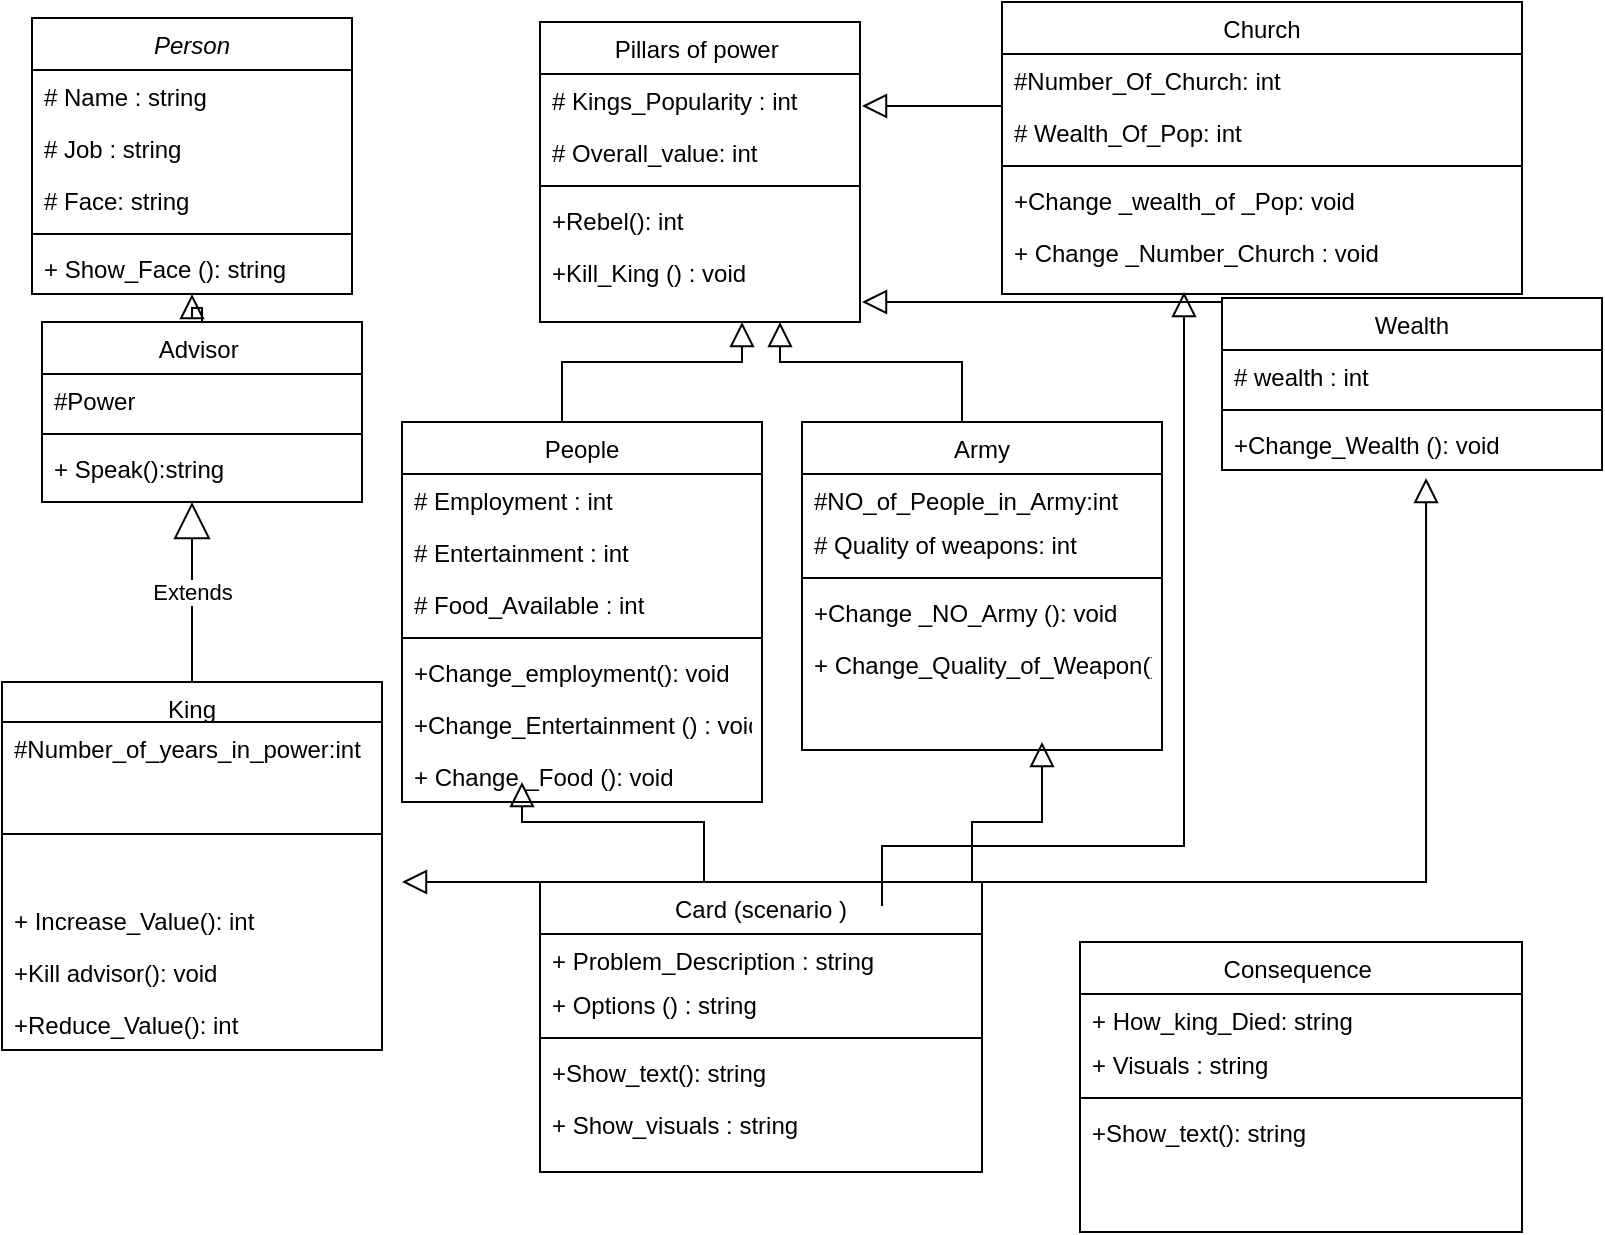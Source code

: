 <mxfile version="20.4.0" type="github">
  <diagram id="C5RBs43oDa-KdzZeNtuy" name="Page-1">
    <mxGraphModel dx="700" dy="504" grid="1" gridSize="10" guides="1" tooltips="1" connect="1" arrows="1" fold="1" page="1" pageScale="1" pageWidth="827" pageHeight="1169" math="0" shadow="0">
      <root>
        <mxCell id="WIyWlLk6GJQsqaUBKTNV-0" />
        <mxCell id="WIyWlLk6GJQsqaUBKTNV-1" parent="WIyWlLk6GJQsqaUBKTNV-0" />
        <mxCell id="zkfFHV4jXpPFQw0GAbJ--0" value="Person" style="swimlane;fontStyle=2;align=center;verticalAlign=top;childLayout=stackLayout;horizontal=1;startSize=26;horizontalStack=0;resizeParent=1;resizeLast=0;collapsible=1;marginBottom=0;rounded=0;shadow=0;strokeWidth=1;" parent="WIyWlLk6GJQsqaUBKTNV-1" vertex="1">
          <mxGeometry x="35" y="8" width="160" height="138" as="geometry">
            <mxRectangle x="220" y="120" width="160" height="26" as="alternateBounds" />
          </mxGeometry>
        </mxCell>
        <mxCell id="zkfFHV4jXpPFQw0GAbJ--1" value="# Name : string" style="text;align=left;verticalAlign=top;spacingLeft=4;spacingRight=4;overflow=hidden;rotatable=0;points=[[0,0.5],[1,0.5]];portConstraint=eastwest;" parent="zkfFHV4jXpPFQw0GAbJ--0" vertex="1">
          <mxGeometry y="26" width="160" height="26" as="geometry" />
        </mxCell>
        <mxCell id="0gX9VI83qNNXE-XUlRoy-7" value="# Job : string" style="text;align=left;verticalAlign=top;spacingLeft=4;spacingRight=4;overflow=hidden;rotatable=0;points=[[0,0.5],[1,0.5]];portConstraint=eastwest;" parent="zkfFHV4jXpPFQw0GAbJ--0" vertex="1">
          <mxGeometry y="52" width="160" height="26" as="geometry" />
        </mxCell>
        <mxCell id="0gX9VI83qNNXE-XUlRoy-6" value="# Face: string" style="text;align=left;verticalAlign=top;spacingLeft=4;spacingRight=4;overflow=hidden;rotatable=0;points=[[0,0.5],[1,0.5]];portConstraint=eastwest;" parent="zkfFHV4jXpPFQw0GAbJ--0" vertex="1">
          <mxGeometry y="78" width="160" height="26" as="geometry" />
        </mxCell>
        <mxCell id="zkfFHV4jXpPFQw0GAbJ--4" value="" style="line;html=1;strokeWidth=1;align=left;verticalAlign=middle;spacingTop=-1;spacingLeft=3;spacingRight=3;rotatable=0;labelPosition=right;points=[];portConstraint=eastwest;" parent="zkfFHV4jXpPFQw0GAbJ--0" vertex="1">
          <mxGeometry y="104" width="160" height="8" as="geometry" />
        </mxCell>
        <mxCell id="0gX9VI83qNNXE-XUlRoy-8" value="+ Show_Face (): string" style="text;align=left;verticalAlign=top;spacingLeft=4;spacingRight=4;overflow=hidden;rotatable=0;points=[[0,0.5],[1,0.5]];portConstraint=eastwest;" parent="zkfFHV4jXpPFQw0GAbJ--0" vertex="1">
          <mxGeometry y="112" width="160" height="26" as="geometry" />
        </mxCell>
        <mxCell id="zkfFHV4jXpPFQw0GAbJ--13" value="Advisor " style="swimlane;fontStyle=0;align=center;verticalAlign=top;childLayout=stackLayout;horizontal=1;startSize=26;horizontalStack=0;resizeParent=1;resizeLast=0;collapsible=1;marginBottom=0;rounded=0;shadow=0;strokeWidth=1;" parent="WIyWlLk6GJQsqaUBKTNV-1" vertex="1">
          <mxGeometry x="40" y="160" width="160" height="90" as="geometry">
            <mxRectangle x="340" y="380" width="170" height="26" as="alternateBounds" />
          </mxGeometry>
        </mxCell>
        <mxCell id="zkfFHV4jXpPFQw0GAbJ--14" value="#Power" style="text;align=left;verticalAlign=top;spacingLeft=4;spacingRight=4;overflow=hidden;rotatable=0;points=[[0,0.5],[1,0.5]];portConstraint=eastwest;" parent="zkfFHV4jXpPFQw0GAbJ--13" vertex="1">
          <mxGeometry y="26" width="160" height="26" as="geometry" />
        </mxCell>
        <mxCell id="zkfFHV4jXpPFQw0GAbJ--15" value="" style="line;html=1;strokeWidth=1;align=left;verticalAlign=middle;spacingTop=-1;spacingLeft=3;spacingRight=3;rotatable=0;labelPosition=right;points=[];portConstraint=eastwest;" parent="zkfFHV4jXpPFQw0GAbJ--13" vertex="1">
          <mxGeometry y="52" width="160" height="8" as="geometry" />
        </mxCell>
        <mxCell id="0gX9VI83qNNXE-XUlRoy-9" value="+ Speak():string" style="text;align=left;verticalAlign=top;spacingLeft=4;spacingRight=4;overflow=hidden;rotatable=0;points=[[0,0.5],[1,0.5]];portConstraint=eastwest;" parent="zkfFHV4jXpPFQw0GAbJ--13" vertex="1">
          <mxGeometry y="60" width="160" height="26" as="geometry" />
        </mxCell>
        <mxCell id="zkfFHV4jXpPFQw0GAbJ--16" value="" style="endArrow=block;endSize=10;endFill=0;shadow=0;strokeWidth=1;rounded=0;edgeStyle=elbowEdgeStyle;elbow=vertical;" parent="WIyWlLk6GJQsqaUBKTNV-1" source="zkfFHV4jXpPFQw0GAbJ--13" target="zkfFHV4jXpPFQw0GAbJ--0" edge="1">
          <mxGeometry width="160" relative="1" as="geometry">
            <mxPoint x="-10" y="263" as="sourcePoint" />
            <mxPoint x="90" y="161" as="targetPoint" />
          </mxGeometry>
        </mxCell>
        <mxCell id="zkfFHV4jXpPFQw0GAbJ--17" value="Pillars of power " style="swimlane;fontStyle=0;align=center;verticalAlign=top;childLayout=stackLayout;horizontal=1;startSize=26;horizontalStack=0;resizeParent=1;resizeLast=0;collapsible=1;marginBottom=0;rounded=0;shadow=0;strokeWidth=1;" parent="WIyWlLk6GJQsqaUBKTNV-1" vertex="1">
          <mxGeometry x="289" y="10" width="160" height="150" as="geometry">
            <mxRectangle x="550" y="140" width="160" height="26" as="alternateBounds" />
          </mxGeometry>
        </mxCell>
        <mxCell id="zkfFHV4jXpPFQw0GAbJ--18" value="# Kings_Popularity : int" style="text;align=left;verticalAlign=top;spacingLeft=4;spacingRight=4;overflow=hidden;rotatable=0;points=[[0,0.5],[1,0.5]];portConstraint=eastwest;" parent="zkfFHV4jXpPFQw0GAbJ--17" vertex="1">
          <mxGeometry y="26" width="160" height="26" as="geometry" />
        </mxCell>
        <mxCell id="0gX9VI83qNNXE-XUlRoy-62" value="" style="endArrow=block;endSize=10;endFill=0;shadow=0;strokeWidth=1;rounded=0;edgeStyle=elbowEdgeStyle;elbow=vertical;exitX=0;exitY=0.25;exitDx=0;exitDy=0;" parent="zkfFHV4jXpPFQw0GAbJ--17" edge="1">
          <mxGeometry width="160" relative="1" as="geometry">
            <mxPoint x="231" y="52" as="sourcePoint" />
            <mxPoint x="161" y="42" as="targetPoint" />
            <Array as="points">
              <mxPoint x="201" y="42" />
              <mxPoint x="252" y="52" />
            </Array>
          </mxGeometry>
        </mxCell>
        <mxCell id="zkfFHV4jXpPFQw0GAbJ--19" value="# Overall_value: int " style="text;align=left;verticalAlign=top;spacingLeft=4;spacingRight=4;overflow=hidden;rotatable=0;points=[[0,0.5],[1,0.5]];portConstraint=eastwest;rounded=0;shadow=0;html=0;" parent="zkfFHV4jXpPFQw0GAbJ--17" vertex="1">
          <mxGeometry y="52" width="160" height="26" as="geometry" />
        </mxCell>
        <mxCell id="zkfFHV4jXpPFQw0GAbJ--23" value="" style="line;html=1;strokeWidth=1;align=left;verticalAlign=middle;spacingTop=-1;spacingLeft=3;spacingRight=3;rotatable=0;labelPosition=right;points=[];portConstraint=eastwest;" parent="zkfFHV4jXpPFQw0GAbJ--17" vertex="1">
          <mxGeometry y="78" width="160" height="8" as="geometry" />
        </mxCell>
        <mxCell id="zkfFHV4jXpPFQw0GAbJ--24" value="+Rebel(): int" style="text;align=left;verticalAlign=top;spacingLeft=4;spacingRight=4;overflow=hidden;rotatable=0;points=[[0,0.5],[1,0.5]];portConstraint=eastwest;" parent="zkfFHV4jXpPFQw0GAbJ--17" vertex="1">
          <mxGeometry y="86" width="160" height="26" as="geometry" />
        </mxCell>
        <mxCell id="zkfFHV4jXpPFQw0GAbJ--25" value="+Kill_King () : void " style="text;align=left;verticalAlign=top;spacingLeft=4;spacingRight=4;overflow=hidden;rotatable=0;points=[[0,0.5],[1,0.5]];portConstraint=eastwest;" parent="zkfFHV4jXpPFQw0GAbJ--17" vertex="1">
          <mxGeometry y="112" width="160" height="26" as="geometry" />
        </mxCell>
        <mxCell id="0gX9VI83qNNXE-XUlRoy-3" value="King" style="swimlane;fontStyle=0;align=center;verticalAlign=top;childLayout=stackLayout;horizontal=1;startSize=20;horizontalStack=0;resizeParent=1;resizeLast=0;collapsible=1;marginBottom=0;rounded=0;shadow=0;strokeWidth=1;" parent="WIyWlLk6GJQsqaUBKTNV-1" vertex="1">
          <mxGeometry x="20" y="340" width="190" height="184" as="geometry">
            <mxRectangle x="340" y="380" width="170" height="26" as="alternateBounds" />
          </mxGeometry>
        </mxCell>
        <mxCell id="SNdf_yqUNU2X2hE9lCXO-0" value="#Number_of_years_in_power:int" style="text;align=left;verticalAlign=top;spacingLeft=4;spacingRight=4;overflow=hidden;rotatable=0;points=[[0,0.5],[1,0.5]];portConstraint=eastwest;" vertex="1" parent="0gX9VI83qNNXE-XUlRoy-3">
          <mxGeometry y="20" width="190" height="26" as="geometry" />
        </mxCell>
        <mxCell id="0gX9VI83qNNXE-XUlRoy-5" value="" style="line;html=1;strokeWidth=1;align=left;verticalAlign=middle;spacingTop=-1;spacingLeft=3;spacingRight=3;rotatable=0;labelPosition=right;points=[];portConstraint=eastwest;" parent="0gX9VI83qNNXE-XUlRoy-3" vertex="1">
          <mxGeometry y="46" width="190" height="60" as="geometry" />
        </mxCell>
        <mxCell id="0gX9VI83qNNXE-XUlRoy-4" value="+ Increase_Value(): int" style="text;align=left;verticalAlign=top;spacingLeft=4;spacingRight=4;overflow=hidden;rotatable=0;points=[[0,0.5],[1,0.5]];portConstraint=eastwest;" parent="0gX9VI83qNNXE-XUlRoy-3" vertex="1">
          <mxGeometry y="106" width="190" height="26" as="geometry" />
        </mxCell>
        <mxCell id="0gX9VI83qNNXE-XUlRoy-12" value="+Kill advisor(): void" style="text;align=left;verticalAlign=top;spacingLeft=4;spacingRight=4;overflow=hidden;rotatable=0;points=[[0,0.5],[1,0.5]];portConstraint=eastwest;" parent="0gX9VI83qNNXE-XUlRoy-3" vertex="1">
          <mxGeometry y="132" width="190" height="26" as="geometry" />
        </mxCell>
        <mxCell id="0gX9VI83qNNXE-XUlRoy-11" value="+Reduce_Value(): int" style="text;align=left;verticalAlign=top;spacingLeft=4;spacingRight=4;overflow=hidden;rotatable=0;points=[[0,0.5],[1,0.5]];portConstraint=eastwest;" parent="0gX9VI83qNNXE-XUlRoy-3" vertex="1">
          <mxGeometry y="158" width="190" height="26" as="geometry" />
        </mxCell>
        <mxCell id="0gX9VI83qNNXE-XUlRoy-20" value="Extends" style="endArrow=block;endSize=16;endFill=0;html=1;rounded=0;exitX=0.5;exitY=0;exitDx=0;exitDy=0;" parent="WIyWlLk6GJQsqaUBKTNV-1" source="0gX9VI83qNNXE-XUlRoy-3" edge="1">
          <mxGeometry width="160" relative="1" as="geometry">
            <mxPoint x="150" y="290" as="sourcePoint" />
            <mxPoint x="115" y="250" as="targetPoint" />
          </mxGeometry>
        </mxCell>
        <mxCell id="0gX9VI83qNNXE-XUlRoy-22" value="" style="endArrow=block;endSize=10;endFill=0;shadow=0;strokeWidth=1;rounded=0;edgeStyle=elbowEdgeStyle;elbow=vertical;" parent="WIyWlLk6GJQsqaUBKTNV-1" edge="1">
          <mxGeometry width="160" relative="1" as="geometry">
            <mxPoint x="300" y="210" as="sourcePoint" />
            <mxPoint x="390" y="160" as="targetPoint" />
            <Array as="points">
              <mxPoint x="350" y="180" />
            </Array>
          </mxGeometry>
        </mxCell>
        <mxCell id="0gX9VI83qNNXE-XUlRoy-23" value="People" style="swimlane;fontStyle=0;align=center;verticalAlign=top;childLayout=stackLayout;horizontal=1;startSize=26;horizontalStack=0;resizeParent=1;resizeLast=0;collapsible=1;marginBottom=0;rounded=0;shadow=0;strokeWidth=1;" parent="WIyWlLk6GJQsqaUBKTNV-1" vertex="1">
          <mxGeometry x="220" y="210" width="180" height="190" as="geometry">
            <mxRectangle x="550" y="140" width="160" height="26" as="alternateBounds" />
          </mxGeometry>
        </mxCell>
        <mxCell id="0gX9VI83qNNXE-XUlRoy-41" value="# Employment : int" style="text;align=left;verticalAlign=top;spacingLeft=4;spacingRight=4;overflow=hidden;rotatable=0;points=[[0,0.5],[1,0.5]];portConstraint=eastwest;rounded=0;shadow=0;html=0;" parent="0gX9VI83qNNXE-XUlRoy-23" vertex="1">
          <mxGeometry y="26" width="180" height="26" as="geometry" />
        </mxCell>
        <mxCell id="0gX9VI83qNNXE-XUlRoy-42" value="# Entertainment : int" style="text;align=left;verticalAlign=top;spacingLeft=4;spacingRight=4;overflow=hidden;rotatable=0;points=[[0,0.5],[1,0.5]];portConstraint=eastwest;rounded=0;shadow=0;html=0;" parent="0gX9VI83qNNXE-XUlRoy-23" vertex="1">
          <mxGeometry y="52" width="180" height="26" as="geometry" />
        </mxCell>
        <mxCell id="0gX9VI83qNNXE-XUlRoy-43" value="# Food_Available : int" style="text;align=left;verticalAlign=top;spacingLeft=4;spacingRight=4;overflow=hidden;rotatable=0;points=[[0,0.5],[1,0.5]];portConstraint=eastwest;rounded=0;shadow=0;html=0;" parent="0gX9VI83qNNXE-XUlRoy-23" vertex="1">
          <mxGeometry y="78" width="180" height="26" as="geometry" />
        </mxCell>
        <mxCell id="0gX9VI83qNNXE-XUlRoy-26" value="" style="line;html=1;strokeWidth=1;align=left;verticalAlign=middle;spacingTop=-1;spacingLeft=3;spacingRight=3;rotatable=0;labelPosition=right;points=[];portConstraint=eastwest;" parent="0gX9VI83qNNXE-XUlRoy-23" vertex="1">
          <mxGeometry y="104" width="180" height="8" as="geometry" />
        </mxCell>
        <mxCell id="0gX9VI83qNNXE-XUlRoy-70" value="+Change_employment(): void" style="text;align=left;verticalAlign=top;spacingLeft=4;spacingRight=4;overflow=hidden;rotatable=0;points=[[0,0.5],[1,0.5]];portConstraint=eastwest;rounded=0;shadow=0;html=0;" parent="0gX9VI83qNNXE-XUlRoy-23" vertex="1">
          <mxGeometry y="112" width="180" height="26" as="geometry" />
        </mxCell>
        <mxCell id="0gX9VI83qNNXE-XUlRoy-75" value="+Change_Entertainment () : void" style="text;align=left;verticalAlign=top;spacingLeft=4;spacingRight=4;overflow=hidden;rotatable=0;points=[[0,0.5],[1,0.5]];portConstraint=eastwest;rounded=0;shadow=0;html=0;" parent="0gX9VI83qNNXE-XUlRoy-23" vertex="1">
          <mxGeometry y="138" width="180" height="26" as="geometry" />
        </mxCell>
        <mxCell id="0gX9VI83qNNXE-XUlRoy-83" value="+ Change _Food (): void" style="text;align=left;verticalAlign=top;spacingLeft=4;spacingRight=4;overflow=hidden;rotatable=0;points=[[0,0.5],[1,0.5]];portConstraint=eastwest;rounded=0;shadow=0;html=0;" parent="0gX9VI83qNNXE-XUlRoy-23" vertex="1">
          <mxGeometry y="164" width="180" height="26" as="geometry" />
        </mxCell>
        <mxCell id="0gX9VI83qNNXE-XUlRoy-44" value="Army" style="swimlane;fontStyle=0;align=center;verticalAlign=top;childLayout=stackLayout;horizontal=1;startSize=26;horizontalStack=0;resizeParent=1;resizeLast=0;collapsible=1;marginBottom=0;rounded=0;shadow=0;strokeWidth=1;" parent="WIyWlLk6GJQsqaUBKTNV-1" vertex="1">
          <mxGeometry x="420" y="210" width="180" height="164" as="geometry">
            <mxRectangle x="550" y="140" width="160" height="26" as="alternateBounds" />
          </mxGeometry>
        </mxCell>
        <mxCell id="0gX9VI83qNNXE-XUlRoy-45" value="#NO_of_People_in_Army:int" style="text;align=left;verticalAlign=top;spacingLeft=4;spacingRight=4;overflow=hidden;rotatable=0;points=[[0,0.5],[1,0.5]];portConstraint=eastwest;rounded=0;shadow=0;html=0;" parent="0gX9VI83qNNXE-XUlRoy-44" vertex="1">
          <mxGeometry y="26" width="180" height="22" as="geometry" />
        </mxCell>
        <mxCell id="0gX9VI83qNNXE-XUlRoy-46" value="# Quality of weapons: int" style="text;align=left;verticalAlign=top;spacingLeft=4;spacingRight=4;overflow=hidden;rotatable=0;points=[[0,0.5],[1,0.5]];portConstraint=eastwest;rounded=0;shadow=0;html=0;" parent="0gX9VI83qNNXE-XUlRoy-44" vertex="1">
          <mxGeometry y="48" width="180" height="26" as="geometry" />
        </mxCell>
        <mxCell id="0gX9VI83qNNXE-XUlRoy-48" value="" style="line;html=1;strokeWidth=1;align=left;verticalAlign=middle;spacingTop=-1;spacingLeft=3;spacingRight=3;rotatable=0;labelPosition=right;points=[];portConstraint=eastwest;" parent="0gX9VI83qNNXE-XUlRoy-44" vertex="1">
          <mxGeometry y="74" width="180" height="8" as="geometry" />
        </mxCell>
        <mxCell id="0gX9VI83qNNXE-XUlRoy-85" value="+Change _NO_Army (): void&#xa;" style="text;align=left;verticalAlign=top;spacingLeft=4;spacingRight=4;overflow=hidden;rotatable=0;points=[[0,0.5],[1,0.5]];portConstraint=eastwest;rounded=0;shadow=0;html=0;" parent="0gX9VI83qNNXE-XUlRoy-44" vertex="1">
          <mxGeometry y="82" width="180" height="26" as="geometry" />
        </mxCell>
        <mxCell id="0gX9VI83qNNXE-XUlRoy-86" value="+ Change_Quality_of_Weapon():int" style="text;align=left;verticalAlign=top;spacingLeft=4;spacingRight=4;overflow=hidden;rotatable=0;points=[[0,0.5],[1,0.5]];portConstraint=eastwest;rounded=0;shadow=0;html=0;" parent="0gX9VI83qNNXE-XUlRoy-44" vertex="1">
          <mxGeometry y="108" width="180" height="26" as="geometry" />
        </mxCell>
        <mxCell id="0gX9VI83qNNXE-XUlRoy-51" value="" style="endArrow=block;endSize=10;endFill=0;shadow=0;strokeWidth=1;rounded=0;edgeStyle=elbowEdgeStyle;elbow=vertical;entryX=0.75;entryY=1;entryDx=0;entryDy=0;" parent="WIyWlLk6GJQsqaUBKTNV-1" target="zkfFHV4jXpPFQw0GAbJ--17" edge="1">
          <mxGeometry width="160" relative="1" as="geometry">
            <mxPoint x="500" y="210" as="sourcePoint" />
            <mxPoint x="410" y="170" as="targetPoint" />
            <Array as="points">
              <mxPoint x="550" y="180" />
            </Array>
          </mxGeometry>
        </mxCell>
        <mxCell id="0gX9VI83qNNXE-XUlRoy-52" value="Church" style="swimlane;fontStyle=0;align=center;verticalAlign=top;childLayout=stackLayout;horizontal=1;startSize=26;horizontalStack=0;resizeParent=1;resizeLast=0;collapsible=1;marginBottom=0;rounded=0;shadow=0;strokeWidth=1;" parent="WIyWlLk6GJQsqaUBKTNV-1" vertex="1">
          <mxGeometry x="520" width="260" height="146" as="geometry">
            <mxRectangle x="550" y="140" width="160" height="26" as="alternateBounds" />
          </mxGeometry>
        </mxCell>
        <mxCell id="0gX9VI83qNNXE-XUlRoy-53" value="#Number_Of_Church: int" style="text;align=left;verticalAlign=top;spacingLeft=4;spacingRight=4;overflow=hidden;rotatable=0;points=[[0,0.5],[1,0.5]];portConstraint=eastwest;rounded=0;shadow=0;html=0;" parent="0gX9VI83qNNXE-XUlRoy-52" vertex="1">
          <mxGeometry y="26" width="260" height="26" as="geometry" />
        </mxCell>
        <mxCell id="0gX9VI83qNNXE-XUlRoy-54" value="# Wealth_Of_Pop: int" style="text;align=left;verticalAlign=top;spacingLeft=4;spacingRight=4;overflow=hidden;rotatable=0;points=[[0,0.5],[1,0.5]];portConstraint=eastwest;rounded=0;shadow=0;html=0;" parent="0gX9VI83qNNXE-XUlRoy-52" vertex="1">
          <mxGeometry y="52" width="260" height="26" as="geometry" />
        </mxCell>
        <mxCell id="0gX9VI83qNNXE-XUlRoy-55" value="" style="line;html=1;strokeWidth=1;align=left;verticalAlign=middle;spacingTop=-1;spacingLeft=3;spacingRight=3;rotatable=0;labelPosition=right;points=[];portConstraint=eastwest;" parent="0gX9VI83qNNXE-XUlRoy-52" vertex="1">
          <mxGeometry y="78" width="260" height="8" as="geometry" />
        </mxCell>
        <mxCell id="0gX9VI83qNNXE-XUlRoy-90" value="+Change _wealth_of _Pop: void" style="text;align=left;verticalAlign=top;spacingLeft=4;spacingRight=4;overflow=hidden;rotatable=0;points=[[0,0.5],[1,0.5]];portConstraint=eastwest;rounded=0;shadow=0;html=0;" parent="0gX9VI83qNNXE-XUlRoy-52" vertex="1">
          <mxGeometry y="86" width="260" height="26" as="geometry" />
        </mxCell>
        <mxCell id="0gX9VI83qNNXE-XUlRoy-91" style="edgeStyle=orthogonalEdgeStyle;rounded=0;orthogonalLoop=1;jettySize=auto;html=1;exitX=1;exitY=0.5;exitDx=0;exitDy=0;" parent="0gX9VI83qNNXE-XUlRoy-52" source="0gX9VI83qNNXE-XUlRoy-53" target="0gX9VI83qNNXE-XUlRoy-53" edge="1">
          <mxGeometry relative="1" as="geometry" />
        </mxCell>
        <mxCell id="0gX9VI83qNNXE-XUlRoy-92" value="+ Change _Number_Church : void" style="text;align=left;verticalAlign=top;spacingLeft=4;spacingRight=4;overflow=hidden;rotatable=0;points=[[0,0.5],[1,0.5]];portConstraint=eastwest;rounded=0;shadow=0;html=0;" parent="0gX9VI83qNNXE-XUlRoy-52" vertex="1">
          <mxGeometry y="112" width="260" height="34" as="geometry" />
        </mxCell>
        <mxCell id="0gX9VI83qNNXE-XUlRoy-56" value="Wealth" style="swimlane;fontStyle=0;align=center;verticalAlign=top;childLayout=stackLayout;horizontal=1;startSize=26;horizontalStack=0;resizeParent=1;resizeLast=0;collapsible=1;marginBottom=0;rounded=0;shadow=0;strokeWidth=1;" parent="WIyWlLk6GJQsqaUBKTNV-1" vertex="1">
          <mxGeometry x="630" y="148" width="190" height="86" as="geometry">
            <mxRectangle x="550" y="140" width="160" height="26" as="alternateBounds" />
          </mxGeometry>
        </mxCell>
        <mxCell id="0gX9VI83qNNXE-XUlRoy-57" value="# wealth : int" style="text;align=left;verticalAlign=top;spacingLeft=4;spacingRight=4;overflow=hidden;rotatable=0;points=[[0,0.5],[1,0.5]];portConstraint=eastwest;rounded=0;shadow=0;html=0;" parent="0gX9VI83qNNXE-XUlRoy-56" vertex="1">
          <mxGeometry y="26" width="190" height="26" as="geometry" />
        </mxCell>
        <mxCell id="0gX9VI83qNNXE-XUlRoy-59" value="" style="line;html=1;strokeWidth=1;align=left;verticalAlign=middle;spacingTop=-1;spacingLeft=3;spacingRight=3;rotatable=0;labelPosition=right;points=[];portConstraint=eastwest;" parent="0gX9VI83qNNXE-XUlRoy-56" vertex="1">
          <mxGeometry y="52" width="190" height="8" as="geometry" />
        </mxCell>
        <mxCell id="0gX9VI83qNNXE-XUlRoy-87" value="+Change_Wealth (): void" style="text;align=left;verticalAlign=top;spacingLeft=4;spacingRight=4;overflow=hidden;rotatable=0;points=[[0,0.5],[1,0.5]];portConstraint=eastwest;rounded=0;shadow=0;html=0;" parent="0gX9VI83qNNXE-XUlRoy-56" vertex="1">
          <mxGeometry y="60" width="190" height="26" as="geometry" />
        </mxCell>
        <mxCell id="0gX9VI83qNNXE-XUlRoy-61" value="" style="endArrow=block;endSize=10;endFill=0;shadow=0;strokeWidth=1;rounded=0;edgeStyle=elbowEdgeStyle;elbow=vertical;exitX=0;exitY=0.25;exitDx=0;exitDy=0;" parent="WIyWlLk6GJQsqaUBKTNV-1" source="0gX9VI83qNNXE-XUlRoy-56" edge="1">
          <mxGeometry width="160" relative="1" as="geometry">
            <mxPoint x="611" y="190" as="sourcePoint" />
            <mxPoint x="450" y="150" as="targetPoint" />
            <Array as="points">
              <mxPoint x="610" y="150" />
              <mxPoint x="661" y="160" />
            </Array>
          </mxGeometry>
        </mxCell>
        <mxCell id="0gX9VI83qNNXE-XUlRoy-63" value="Card (scenario )" style="swimlane;fontStyle=0;align=center;verticalAlign=top;childLayout=stackLayout;horizontal=1;startSize=26;horizontalStack=0;resizeParent=1;resizeLast=0;collapsible=1;marginBottom=0;rounded=0;shadow=0;strokeWidth=1;" parent="WIyWlLk6GJQsqaUBKTNV-1" vertex="1">
          <mxGeometry x="289" y="440" width="221" height="145" as="geometry">
            <mxRectangle x="550" y="140" width="160" height="26" as="alternateBounds" />
          </mxGeometry>
        </mxCell>
        <mxCell id="0gX9VI83qNNXE-XUlRoy-64" value="+ Problem_Description : string" style="text;align=left;verticalAlign=top;spacingLeft=4;spacingRight=4;overflow=hidden;rotatable=0;points=[[0,0.5],[1,0.5]];portConstraint=eastwest;" parent="0gX9VI83qNNXE-XUlRoy-63" vertex="1">
          <mxGeometry y="26" width="221" height="22" as="geometry" />
        </mxCell>
        <mxCell id="0gX9VI83qNNXE-XUlRoy-66" value="+ Options () : string" style="text;align=left;verticalAlign=top;spacingLeft=4;spacingRight=4;overflow=hidden;rotatable=0;points=[[0,0.5],[1,0.5]];portConstraint=eastwest;rounded=0;shadow=0;html=0;" parent="0gX9VI83qNNXE-XUlRoy-63" vertex="1">
          <mxGeometry y="48" width="221" height="26" as="geometry" />
        </mxCell>
        <mxCell id="0gX9VI83qNNXE-XUlRoy-67" value="" style="line;html=1;strokeWidth=1;align=left;verticalAlign=middle;spacingTop=-1;spacingLeft=3;spacingRight=3;rotatable=0;labelPosition=right;points=[];portConstraint=eastwest;" parent="0gX9VI83qNNXE-XUlRoy-63" vertex="1">
          <mxGeometry y="74" width="221" height="8" as="geometry" />
        </mxCell>
        <mxCell id="0gX9VI83qNNXE-XUlRoy-105" value="+Show_text(): string" style="text;align=left;verticalAlign=top;spacingLeft=4;spacingRight=4;overflow=hidden;rotatable=0;points=[[0,0.5],[1,0.5]];portConstraint=eastwest;" parent="0gX9VI83qNNXE-XUlRoy-63" vertex="1">
          <mxGeometry y="82" width="221" height="26" as="geometry" />
        </mxCell>
        <mxCell id="0gX9VI83qNNXE-XUlRoy-104" value="+ Show_visuals : string" style="text;align=left;verticalAlign=top;spacingLeft=4;spacingRight=4;overflow=hidden;rotatable=0;points=[[0,0.5],[1,0.5]];portConstraint=eastwest;" parent="0gX9VI83qNNXE-XUlRoy-63" vertex="1">
          <mxGeometry y="108" width="221" height="26" as="geometry" />
        </mxCell>
        <mxCell id="0gX9VI83qNNXE-XUlRoy-94" value="" style="endArrow=block;endSize=10;endFill=0;shadow=0;strokeWidth=1;rounded=0;edgeStyle=elbowEdgeStyle;elbow=vertical;entryX=0.75;entryY=1;entryDx=0;entryDy=0;" parent="WIyWlLk6GJQsqaUBKTNV-1" edge="1">
          <mxGeometry width="160" relative="1" as="geometry">
            <mxPoint x="371" y="440" as="sourcePoint" />
            <mxPoint x="280" y="390" as="targetPoint" />
            <Array as="points">
              <mxPoint x="421" y="410" />
            </Array>
          </mxGeometry>
        </mxCell>
        <mxCell id="0gX9VI83qNNXE-XUlRoy-95" value="" style="endArrow=block;endSize=10;endFill=0;shadow=0;strokeWidth=1;rounded=0;edgeStyle=elbowEdgeStyle;elbow=vertical;" parent="WIyWlLk6GJQsqaUBKTNV-1" edge="1">
          <mxGeometry width="160" relative="1" as="geometry">
            <mxPoint x="505" y="440" as="sourcePoint" />
            <mxPoint x="540" y="370" as="targetPoint" />
            <Array as="points">
              <mxPoint x="555" y="410" />
            </Array>
          </mxGeometry>
        </mxCell>
        <mxCell id="0gX9VI83qNNXE-XUlRoy-96" value="" style="endArrow=block;endSize=10;endFill=0;shadow=0;strokeWidth=1;rounded=0;edgeStyle=elbowEdgeStyle;elbow=vertical;entryX=0.537;entryY=1.154;entryDx=0;entryDy=0;entryPerimeter=0;" parent="WIyWlLk6GJQsqaUBKTNV-1" target="0gX9VI83qNNXE-XUlRoy-87" edge="1">
          <mxGeometry width="160" relative="1" as="geometry">
            <mxPoint x="510" y="470" as="sourcePoint" />
            <mxPoint x="545" y="410" as="targetPoint" />
            <Array as="points">
              <mxPoint x="560" y="440" />
            </Array>
          </mxGeometry>
        </mxCell>
        <mxCell id="0gX9VI83qNNXE-XUlRoy-97" value="" style="endArrow=block;endSize=10;endFill=0;shadow=0;strokeWidth=1;rounded=0;edgeStyle=elbowEdgeStyle;elbow=vertical;entryX=0.35;entryY=0.971;entryDx=0;entryDy=0;entryPerimeter=0;" parent="WIyWlLk6GJQsqaUBKTNV-1" target="0gX9VI83qNNXE-XUlRoy-92" edge="1">
          <mxGeometry width="160" relative="1" as="geometry">
            <mxPoint x="460" y="452" as="sourcePoint" />
            <mxPoint x="682.03" y="220.004" as="targetPoint" />
            <Array as="points">
              <mxPoint x="510" y="422" />
            </Array>
          </mxGeometry>
        </mxCell>
        <mxCell id="0gX9VI83qNNXE-XUlRoy-98" value="" style="endArrow=block;endSize=10;endFill=0;shadow=0;strokeWidth=1;rounded=0;edgeStyle=elbowEdgeStyle;elbow=vertical;exitX=0;exitY=0.5;exitDx=0;exitDy=0;" parent="WIyWlLk6GJQsqaUBKTNV-1" source="0gX9VI83qNNXE-XUlRoy-64" edge="1">
          <mxGeometry width="160" relative="1" as="geometry">
            <mxPoint x="281" y="480" as="sourcePoint" />
            <mxPoint x="220" y="440" as="targetPoint" />
            <Array as="points">
              <mxPoint x="210" y="440" />
              <mxPoint x="230" y="470" />
            </Array>
          </mxGeometry>
        </mxCell>
        <mxCell id="0gX9VI83qNNXE-XUlRoy-99" value="Consequence " style="swimlane;fontStyle=0;align=center;verticalAlign=top;childLayout=stackLayout;horizontal=1;startSize=26;horizontalStack=0;resizeParent=1;resizeLast=0;collapsible=1;marginBottom=0;rounded=0;shadow=0;strokeWidth=1;" parent="WIyWlLk6GJQsqaUBKTNV-1" vertex="1">
          <mxGeometry x="559" y="470" width="221" height="145" as="geometry">
            <mxRectangle x="550" y="140" width="160" height="26" as="alternateBounds" />
          </mxGeometry>
        </mxCell>
        <mxCell id="0gX9VI83qNNXE-XUlRoy-100" value="+ How_king_Died: string" style="text;align=left;verticalAlign=top;spacingLeft=4;spacingRight=4;overflow=hidden;rotatable=0;points=[[0,0.5],[1,0.5]];portConstraint=eastwest;" parent="0gX9VI83qNNXE-XUlRoy-99" vertex="1">
          <mxGeometry y="26" width="221" height="22" as="geometry" />
        </mxCell>
        <mxCell id="0gX9VI83qNNXE-XUlRoy-101" value="+ Visuals : string " style="text;align=left;verticalAlign=top;spacingLeft=4;spacingRight=4;overflow=hidden;rotatable=0;points=[[0,0.5],[1,0.5]];portConstraint=eastwest;rounded=0;shadow=0;html=0;" parent="0gX9VI83qNNXE-XUlRoy-99" vertex="1">
          <mxGeometry y="48" width="221" height="26" as="geometry" />
        </mxCell>
        <mxCell id="0gX9VI83qNNXE-XUlRoy-102" value="" style="line;html=1;strokeWidth=1;align=left;verticalAlign=middle;spacingTop=-1;spacingLeft=3;spacingRight=3;rotatable=0;labelPosition=right;points=[];portConstraint=eastwest;" parent="0gX9VI83qNNXE-XUlRoy-99" vertex="1">
          <mxGeometry y="74" width="221" height="8" as="geometry" />
        </mxCell>
        <mxCell id="0gX9VI83qNNXE-XUlRoy-103" value="+Show_text(): string" style="text;align=left;verticalAlign=top;spacingLeft=4;spacingRight=4;overflow=hidden;rotatable=0;points=[[0,0.5],[1,0.5]];portConstraint=eastwest;" parent="0gX9VI83qNNXE-XUlRoy-99" vertex="1">
          <mxGeometry y="82" width="221" height="26" as="geometry" />
        </mxCell>
      </root>
    </mxGraphModel>
  </diagram>
</mxfile>
